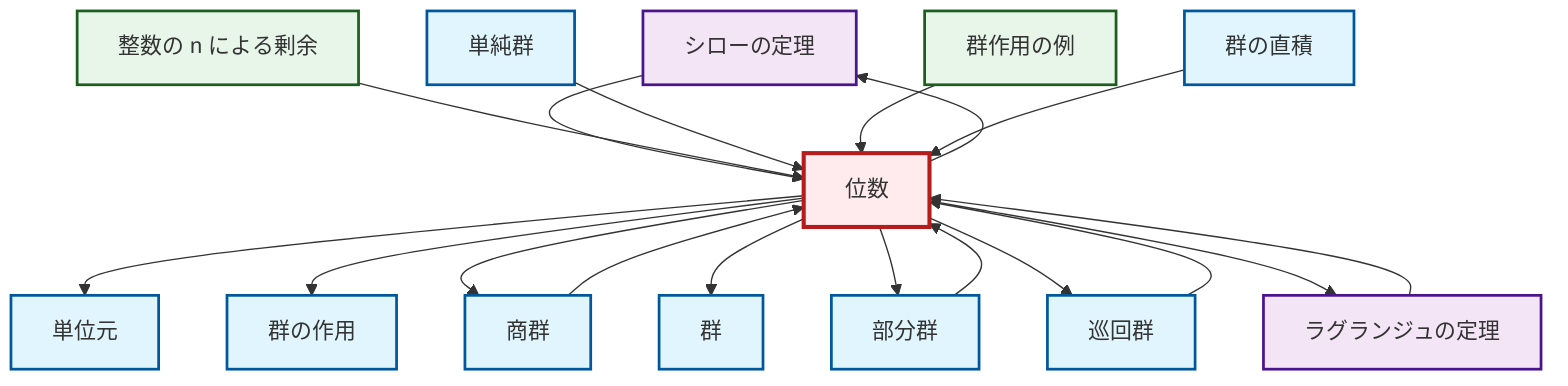graph TD
    classDef definition fill:#e1f5fe,stroke:#01579b,stroke-width:2px
    classDef theorem fill:#f3e5f5,stroke:#4a148c,stroke-width:2px
    classDef axiom fill:#fff3e0,stroke:#e65100,stroke-width:2px
    classDef example fill:#e8f5e9,stroke:#1b5e20,stroke-width:2px
    classDef current fill:#ffebee,stroke:#b71c1c,stroke-width:3px
    thm-sylow["シローの定理"]:::theorem
    def-simple-group["単純群"]:::definition
    def-group-action["群の作用"]:::definition
    def-identity-element["単位元"]:::definition
    def-subgroup["部分群"]:::definition
    ex-quotient-integers-mod-n["整数の n による剰余"]:::example
    ex-group-action-examples["群作用の例"]:::example
    def-cyclic-group["巡回群"]:::definition
    def-direct-product["群の直積"]:::definition
    def-quotient-group["商群"]:::definition
    def-group["群"]:::definition
    thm-lagrange["ラグランジュの定理"]:::theorem
    def-order["位数"]:::definition
    def-quotient-group --> def-order
    def-subgroup --> def-order
    def-order --> def-identity-element
    def-order --> def-group-action
    thm-sylow --> def-order
    def-order --> def-quotient-group
    ex-quotient-integers-mod-n --> def-order
    thm-lagrange --> def-order
    def-order --> def-group
    def-order --> def-subgroup
    def-simple-group --> def-order
    def-cyclic-group --> def-order
    def-order --> def-cyclic-group
    ex-group-action-examples --> def-order
    def-order --> thm-sylow
    def-order --> thm-lagrange
    def-direct-product --> def-order
    class def-order current